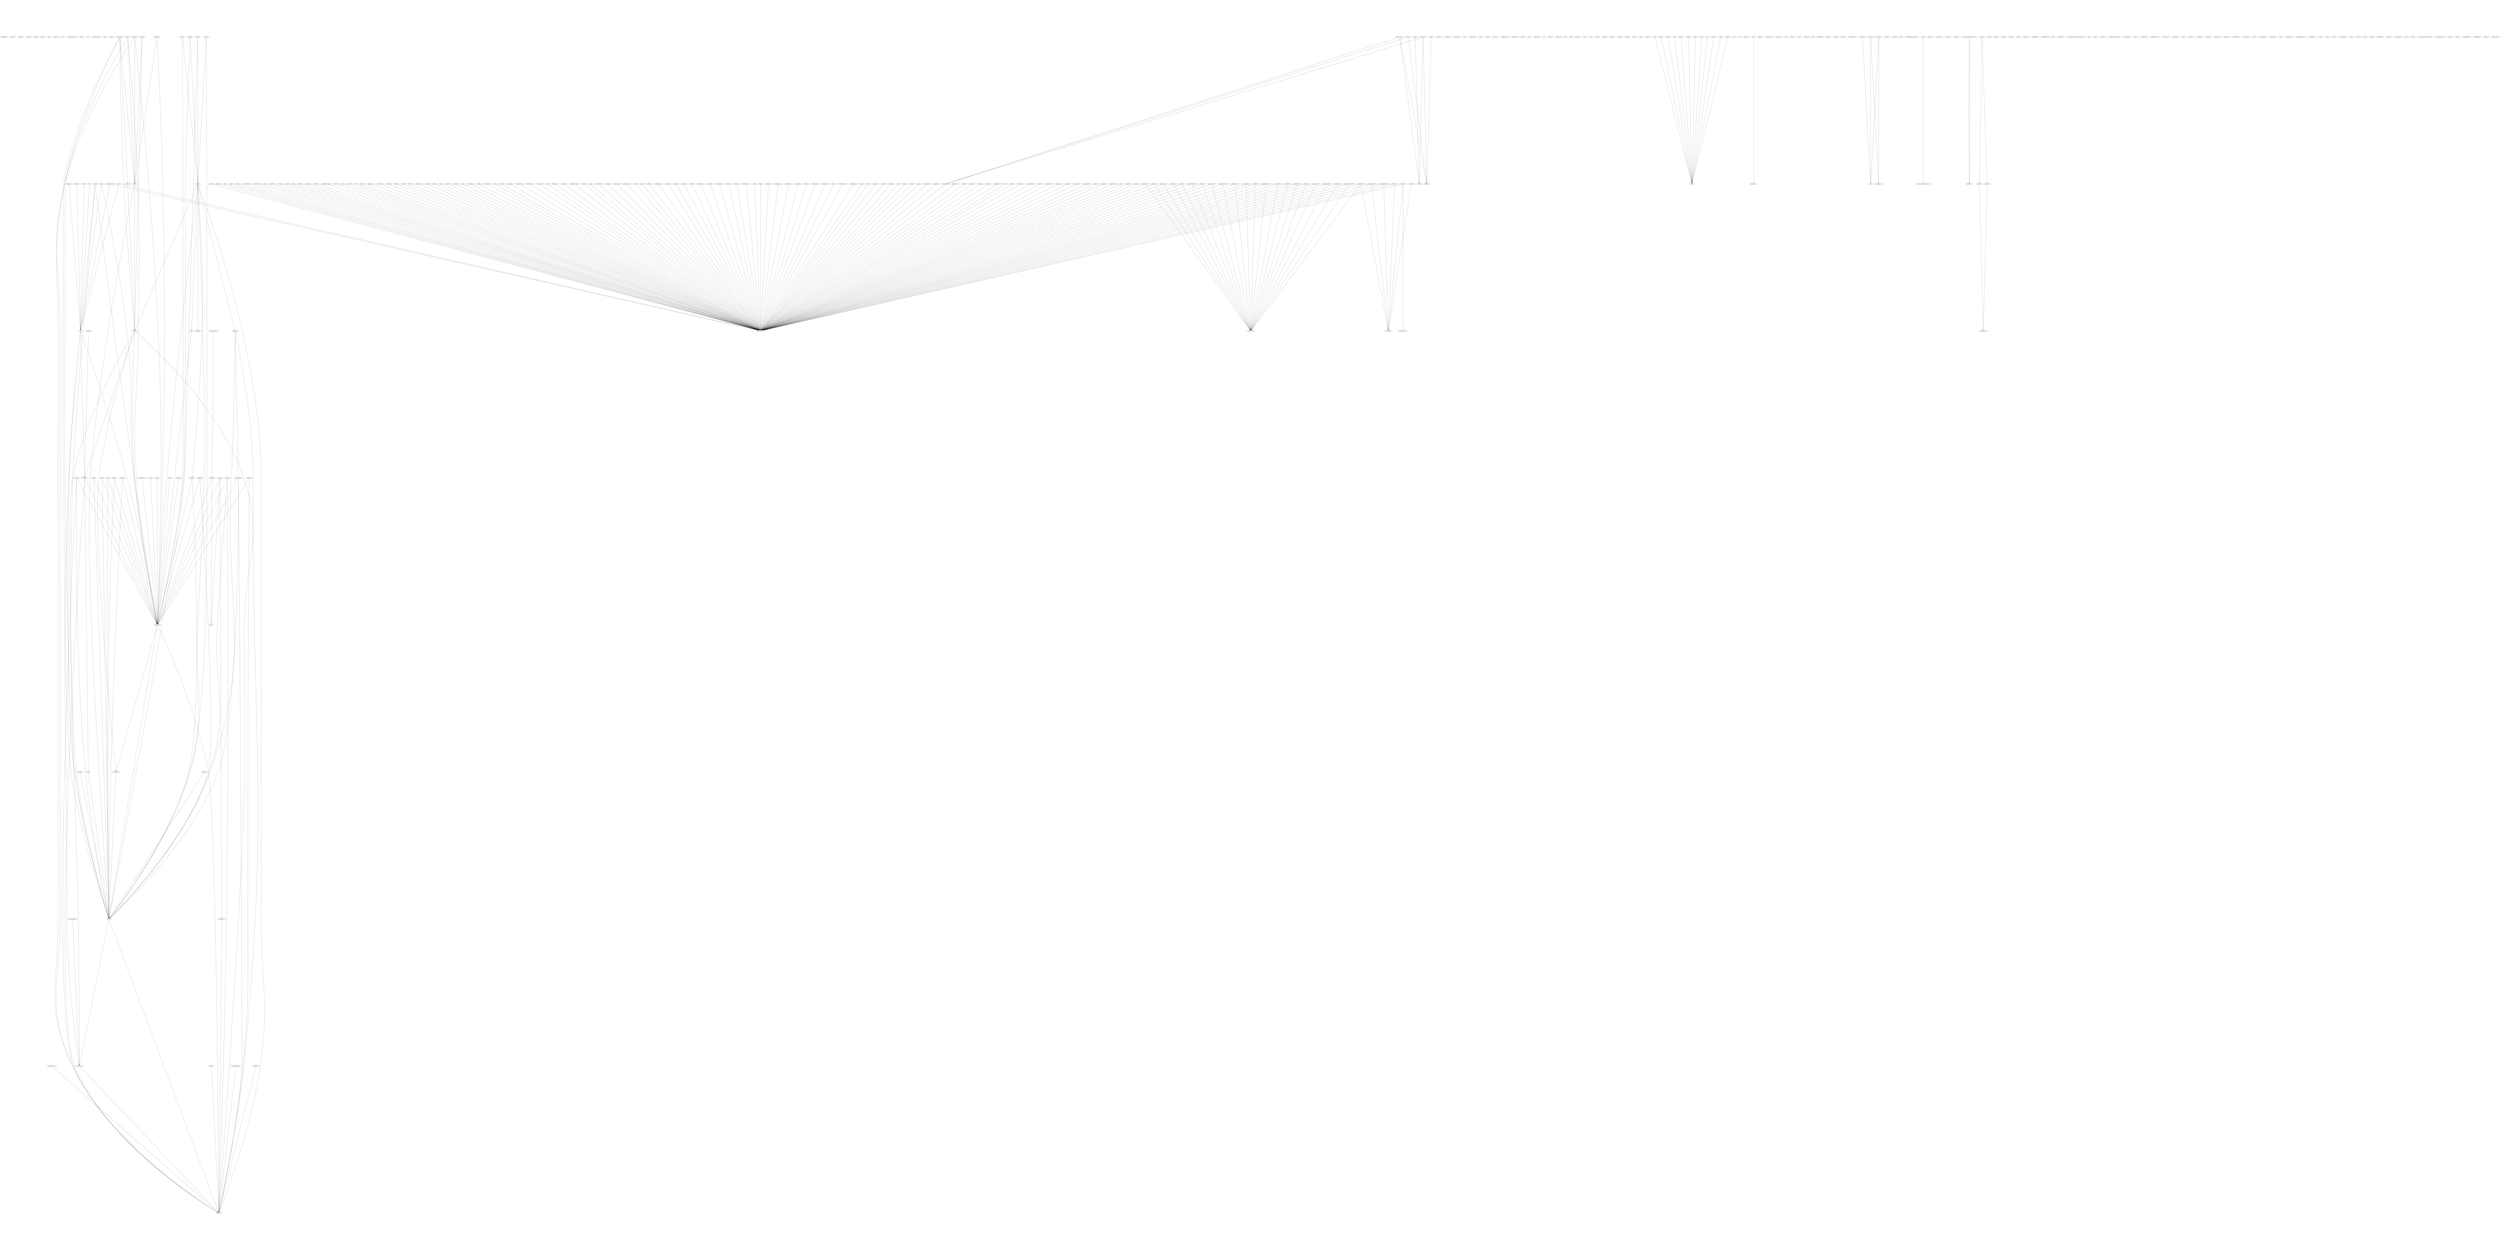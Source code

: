 digraph {

 graph [ratio = 0.5];
// node define
1[label="checkstack.c 0"];
2[label="instrtrace.c 0"];
3[label="addrmap.c 0"];
4[label="major_gc.c 0"];
5[label="weak.c 0"];
6[label="parsing.c 0"];
7[label="sak.c 0"];
8[label="compare.c 0"];
9[label="roots.c 0"];
10[label="frame_descriptors.c 0"];
11[label="memory.c 0"];
12[label="sys.c 0"];
13[label="clambda_checks.c 0"];
14[label="array.c 0"];
15[label="lexing.c 0"];
16[label="io.c 0"];
17[label="io.h 8"];
18[label="globroots.c 0"];
19[label="startup_aux.c 0"];
20[label="startup_byt.c 0"];
21[label="ints.c 0"];
22[label="backtrace_nat.c 0"];
23[label="interp.c 0"];
24[label="gc_ctrl.c 0"];
25[label="minor_gc.c 0"];
26[label="runtime_events.c 0"];
27[label="debugger.c 0"];
28[label="dynlink_nat.c 0"];
29[label="extern.c 0"];
30[label="meta.c 0"];
31[label="signals_nat.c 0"];
32[label="str.c 0"];
33[label="bigarray.c 0"];
34[label="fix_code.c 0"];
35[label="lf_skiplist.c 0"];
36[label="unix.c 0"];
37[label="fiber.c 0"];
38[label="platform.c 0"];
39[label="alloc.c 0"];
40[label="hash.c 0"];
41[label="fail_nat.c 0"];
42[label="callback.c 0"];
43[label="fail_byt.c 0"];
44[label="memprof.c 0"];
45[label="finalise.c 0"];
46[label="custom.c 0"];
47[label="floats.c 0"];
48[label="dynlink.c 0"];
49[label="main.c 0"];
50[label="prng.c 0"];
51[label="afl.c 0"];
52[label="backtrace.c 0"];
53[label="sync.c 0"];
54[label="sync_posix.h 1"];
55[label="skiplist.c 0"];
56[label="backtrace_byt.c 0"];
57[label="startup_nat.c 0"];
58[label="md5.c 0"];
59[label="printexc.c 0"];
60[label="misc.c 0"];
61[label="win32.c 0"];
62[label="codefrag.c 0"];
63[label="obj.c 0"];
64[label="shared_heap.c 0"];
65[label="intern.c 0"];
66[label="gc_stats.c 0"];
67[label="signals.c 0"];
68[label="domain.c 0"];
69[label="domainstate.ml.c 0"];
70[label="config.h 18"];
71[label="domainstate.mli.c 0"];
72[label="run_win32.c 0"];
73[label="run.h 3"];
74[label="run_common.h 2"];
75[label="run_unix.c 0"];
76[label="run_stubs.c 0"];
77[label="headernt.c 0"];
78[label="header.c 0"];
79[label="mkpar.c 0"];
80[label="defs.h 12"];
81[label="skeleton.c 0"];
82[label="lr0.c 0"];
83[label="warshall.c 0"];
84[label="closure.c 0"];
85[label="wstr.c 0"];
86[label="reader.c 0"];
87[label="error.c 0"];
88[label="lalr.c 0"];
89[label="verbose.c 0"];
90[label="output.c 0"];
91[label="symtab.c 0"];
92[label="runtime_events_consumer.c 0"];
93[label="runtime_events_consumer.h 1"];
94[label="realpath_unix.c 0"];
95[label="unixsupport.h 141"];
96[label="getgroups.c 0"];
97[label="sockopt_unix.c 0"];
98[label="socketaddr.h 22"];
99[label="errmsg_win32.c 0"];
100[label="winlist.c 0"];
101[label="winlist.h 3"];
102[label="ftruncate.c 0"];
103[label="dup_unix.c 0"];
104[label="shutdown_unix.c 0"];
105[label="gethost.c 0"];
106[label="stat_unix.c 0"];
107[label="cst2constr.h 6"];
108[label="nanosecond_stat.h 1"];
109[label="nice.c 0"];
110[label="mkfifo.c 0"];
111[label="getpeername_unix.c 0"];
112[label="mmap_unix.c 0"];
113[label="createprocess.c 0"];
114[label="readlink_unix.c 0"];
115[label="getpid_unix.c 0"];
116[label="getproto.c 0"];
117[label="addrofstr.c 0"];
118[label="socket_win32.c 0"];
119[label="channels_win32.c 0"];
120[label="close_win32.c 0"];
121[label="execve.c 0"];
122[label="shutdown_win32.c 0"];
123[label="sockopt_win32.c 0"];
124[label="gethostname.c 0"];
125[label="access.c 0"];
126[label="fork.c 0"];
127[label="listen_unix.c 0"];
128[label="getcwd.c 0"];
129[label="cst2constr.c 0"];
130[label="setgroups.c 0"];
131[label="execv.c 0"];
132[label="getpw.c 0"];
133[label="unixsupport_win32.c 0"];
134[label="execvp.c 0"];
135[label="gmtime.c 0"];
136[label="times_unix.c 0"];
137[label="stat_win32.c 0"];
138[label="listen_win32.c 0"];
139[label="winworker.c 0"];
140[label="winworker.h 3"];
141[label="windbug.h 4"];
142[label="symlink_win32.c 0"];
143[label="mmap_ba.c 0"];
144[label="system.c 0"];
145[label="pipe_unix.c 0"];
146[label="getsockname_unix.c 0"];
147[label="sendrecv_win32.c 0"];
148[label="write_unix.c 0"];
149[label="termios.c 0"];
150[label="realpath_win32.c 0"];
151[label="exit.c 0"];
152[label="putenv.c 0"];
153[label="symlink_unix.c 0"];
154[label="connect_win32.c 0"];
155[label="utimes_win32.c 0"];
156[label="nonblock.c 0"];
157[label="fsync.c 0"];
158[label="rename_win32.c 0"];
159[label="pipe_win32.c 0"];
160[label="lockf_unix.c 0"];
161[label="windbug.c 0"];
162[label="truncate_unix.c 0"];
163[label="rename_unix.c 0"];
164[label="readdir.c 0"];
165[label="strofaddr.c 0"];
166[label="socket_unix.c 0"];
167[label="sleep_win32.c 0"];
168[label="getuid.c 0"];
169[label="initgroups.c 0"];
170[label="getegid.c 0"];
171[label="setuid.c 0"];
172[label="getppid.c 0"];
173[label="mkdir.c 0"];
174[label="unlink.c 0"];
175[label="getsockname_win32.c 0"];
176[label="chroot.c 0"];
177[label="socketpair_unix.c 0"];
178[label="dup_win32.c 0"];
179[label="umask.c 0"];
180[label="getaddrinfo.c 0"];
181[label="accept_win32.c 0"];
182[label="link_win32.c 0"];
183[label="close_on.c 0"];
184[label="time.c 0"];
185[label="chdir.c 0"];
186[label="accept_unix.c 0"];
187[label="unixsupport_unix.c 0"];
188[label="select_win32.c 0"];
189[label="getserv.c 0"];
190[label="lseek_unix.c 0"];
191[label="fchmod.c 0"];
192[label="getnameinfo.c 0"];
193[label="gettimeofday_win32.c 0"];
194[label="socketaddr.c 0"];
195[label="dup2.c 0"];
196[label="setsid.c 0"];
197[label="link_unix.c 0"];
198[label="kill.c 0"];
199[label="chmod.c 0"];
200[label="lseek_win32.c 0"];
201[label="write_win32.c 0"];
202[label="rewinddir.c 0"];
203[label="getgid.c 0"];
204[label="opendir.c 0"];
205[label="fchown.c 0"];
206[label="isatty_win32.c 0"];
207[label="geteuid.c 0"];
208[label="itimer.c 0"];
209[label="chown.c 0"];
210[label="setgid.c 0"];
211[label="open_unix.c 0"];
212[label="alarm.c 0"];
213[label="channels_unix.c 0"];
214[label="read_win32.c 0"];
215[label="closedir.c 0"];
216[label="open_win32.c 0"];
217[label="socketpair_win32.c 0"];
218[label="fcntl.c 0"];
219[label="winwait.c 0"];
220[label="connect_unix.c 0"];
221[label="utimes_unix.c 0"];
222[label="getpeername_win32.c 0"];
223[label="getpid_win32.c 0"];
224[label="mmap_win32.c 0"];
225[label="errmsg_unix.c 0"];
226[label="wait.c 0"];
227[label="bind_win32.c 0"];
228[label="lockf_win32.c 0"];
229[label="sleep_unix.c 0"];
230[label="gettimeofday_unix.c 0"];
231[label="bind_unix.c 0"];
232[label="envir_win32.c 0"];
233[label="windir.c 0"];
234[label="rmdir.c 0"];
235[label="times_win32.c 0"];
236[label="select_unix.c 0"];
237[label="isatty_unix.c 0"];
238[label="envir_unix.c 0"];
239[label="truncate_win32.c 0"];
240[label="getgr.c 0"];
241[label="startup.c 0"];
242[label="spawn.c 0"];
243[label="getlogin.c 0"];
244[label="sendrecv_unix.c 0"];
245[label="readlink_win32.c 0"];
246[label="read_unix.c 0"];
247[label="cstringv.c 0"];
248[label="close_unix.c 0"];
249[label="strstubs.c 0"];
250[label="threads.h 2"];
251[label="st_posix.h 1"];
252[label="st_pthreads.h 2"];
253[label="st_win32.h 1"];
254[label="st_stubs.c 0"];
255[label="reverse.h 0"];
256[label="prims.h 0"];
257[label="atomic_refcount.h 0"];
258[label="camlatomic.h 4"];
259[label="instruct.h 0"];
260[label="dynlink.h 0"];
261[label="misc.h 24"];
262[label="custom.h 0"];
263[label="mlvalues.h 30"];
264[label="finalise.h 0"];
265[label="roots.h 5"];
266[label="domain.h 5"];
267[label="memprof.h 0"];
268[label="hooks.h 0"];
269[label="memory.h 4"];
270[label="skiplist.h 0"];
271[label="sync.h 0"];
272[label="backtrace.h 1"];
273[label="exec.h 2"];
274[label="printexc.h 0"];
275[label="domain_state.h 2"];
276[label="md5.h 0"];
277[label="compact.h 0"];
278[label="gc.h 1"];
279[label="platform.h 3"];
280[label="signals.h 1"];
281[label="gc_stats.h 1"];
282[label="startup.h 0"];
283[label="startup_aux.h 1"];
284[label="shared_heap.h 0"];
285[label="codefrag.h 0"];
286[label="frame_descriptors.h 0"];
287[label="intext.h 0"];
288[label="compare.h 0"];
289[label="osdeps.h 0"];
290[label="major_gc.h 1"];
291[label="addrmap.h 0"];
292[label="instrtrace.h 0"];
293[label="backtrace_prim.h 0"];
294[label="weak.h 0"];
295[label="globroots.h 0"];
296[label="stack.h 0"];
297[label="sizeclasses.h 0"];
298[label="sys.h 1"];
299[label="minor_gc.h 1"];
300[label="bigarray.h 0"];
301[label="debugger.h 0"];
302[label="address_class.h 1"];
303[label="runtime_events.h 0"];
304[label="gc_ctrl.h 0"];
305[label="interp.h 0"];
306[label="callback.h 0"];
307[label="hash.h 0"];
308[label="alloc.h 0"];
309[label="lf_skiplist.h 0"];
310[label="fail.h 0"];
311[label="fiber.h 0"];
312[label="fix_code.h 0"];
313[label="winsupport.h 0"];
314[label="globrootsprim.c 0"];
315[label="test_c_thread_register_cstubs.c 0"];
316[label="puts.c 0"];
317[label="test.ml_stub.c 0"];
318[label="recommended_domain_count_cstubs.c 0"];
319[label="stubs.c 0"];
320[label="test.c 0"];
321[label="polling.c 0"];
322[label="factorial.c 0"];
323[label="minor_no_postpone_stub.c 0"];
324[label="stack_realloc_.c 0"];
325[label="c_call_.c 0"];
326[label="fp_backtrace.c 0"];
327[label="backtrace_c_exn_.c 0"];
328[label="curses_stubs.c 0"];
329[label="constprop.ml.c 0"];
330[label="sigint.c 0"];
331[label="stub_test.c 0"];
332[label="mainimmed.c 0"];
333[label="mainarith.c 0"];
334[label="bigarrcstub.c 0"];
335[label="bigarrfstub.c 0"];
336[label="test_common.h 0"];
337[label="test_common.c 0"];
338[label="entry.c 0"];
339[label="manyargsprim.c 0"];
340[label="stack_walker.c 0"];
341[label="hello.c 0"];
342[label="minor_named_.c 0"];
343[label="test_signalhandler_.c 0"];
344[label="nested_fiber_.c 0"];
345[label="test4_.c 0"];
346[label="test1_.c 0"];
347[label="test5_.c 0"];
348[label="stack_overflow_.c 0"];
349[label="test2_.c 0"];
350[label="test6_.c 0"];
351[label="test7_.c 0"];
352[label="test3_.c 0"];
353[label="callbackprim.c 0"];
354[label="intextaux.c 0"];
355[label="intextaux_par.c 0"];
356[label="stub1.c 0"];
357[label="stub2.c 0"];
358[label="test_c_thread_has_lock_cstubs.c 0"];
359[label="alloc_async_stubs.c 0"];
360[label="cmmain.c 0"];
361[label="cmstub.c 0"];
362[label="custom_finalize.c 0"];
363[label="fd_of_channel.c 0"];
364[label="fakeclock.c 0"];
365[label="fdstatus_aux.c 0"];


16 -> 17;
27 -> 17;
34 -> 17;
61 -> 17;
119 -> 17;
157 -> 17;
276 -> 17;
287 -> 17;
53 -> 54;
69 -> 70;
267 -> 70;
270 -> 70;
261 -> 70;
263 -> 70;
277 -> 70;
266 -> 70;
284 -> 70;
286 -> 70;
283 -> 70;
269 -> 70;
300 -> 70;
302 -> 70;
299 -> 70;
258 -> 70;
279 -> 70;
309 -> 70;
312 -> 70;
72 -> 73;
75 -> 73;
76 -> 73;
72 -> 74;
75 -> 74;
79 -> 80;
81 -> 80;
82 -> 80;
83 -> 80;
84 -> 80;
86 -> 80;
49 -> 80;
87 -> 80;
88 -> 80;
89 -> 80;
90 -> 80;
91 -> 80;
319 -> 93;
94 -> 95;
96 -> 95;
97 -> 95;
99 -> 95;
102 -> 95;
103 -> 95;
104 -> 95;
105 -> 95;
106 -> 95;
109 -> 95;
110 -> 95;
111 -> 95;
112 -> 95;
113 -> 95;
114 -> 95;
115 -> 95;
116 -> 95;
117 -> 95;
118 -> 95;
119 -> 95;
120 -> 95;
121 -> 95;
122 -> 95;
123 -> 95;
124 -> 95;
125 -> 95;
126 -> 95;
127 -> 95;
128 -> 95;
130 -> 95;
131 -> 95;
132 -> 95;
133 -> 95;
134 -> 95;
135 -> 95;
136 -> 95;
137 -> 95;
138 -> 95;
142 -> 95;
144 -> 95;
145 -> 95;
146 -> 95;
147 -> 95;
148 -> 95;
149 -> 95;
150 -> 95;
151 -> 95;
152 -> 95;
153 -> 95;
154 -> 95;
155 -> 95;
156 -> 95;
157 -> 95;
158 -> 95;
159 -> 95;
160 -> 95;
162 -> 95;
163 -> 95;
164 -> 95;
165 -> 95;
166 -> 95;
167 -> 95;
168 -> 95;
169 -> 95;
170 -> 95;
171 -> 95;
172 -> 95;
173 -> 95;
174 -> 95;
175 -> 95;
176 -> 95;
177 -> 95;
178 -> 95;
179 -> 95;
180 -> 95;
181 -> 95;
182 -> 95;
183 -> 95;
184 -> 95;
185 -> 95;
186 -> 95;
187 -> 95;
189 -> 95;
190 -> 95;
191 -> 95;
192 -> 95;
193 -> 95;
194 -> 95;
195 -> 95;
196 -> 95;
197 -> 95;
198 -> 95;
199 -> 95;
200 -> 95;
201 -> 95;
202 -> 95;
203 -> 95;
204 -> 95;
205 -> 95;
206 -> 95;
207 -> 95;
208 -> 95;
209 -> 95;
210 -> 95;
211 -> 95;
212 -> 95;
213 -> 95;
214 -> 95;
215 -> 95;
216 -> 95;
217 -> 95;
218 -> 95;
140 -> 95;
219 -> 95;
220 -> 95;
221 -> 95;
222 -> 95;
223 -> 95;
224 -> 95;
225 -> 95;
226 -> 95;
227 -> 95;
228 -> 95;
229 -> 95;
230 -> 95;
231 -> 95;
233 -> 95;
234 -> 95;
235 -> 95;
236 -> 95;
237 -> 95;
239 -> 95;
240 -> 95;
242 -> 95;
243 -> 95;
67 -> 95;
244 -> 95;
245 -> 95;
246 -> 95;
247 -> 95;
248 -> 95;
97 -> 98;
105 -> 98;
111 -> 98;
117 -> 98;
123 -> 98;
146 -> 98;
147 -> 98;
154 -> 98;
165 -> 98;
175 -> 98;
180 -> 98;
181 -> 98;
186 -> 98;
192 -> 98;
194 -> 98;
213 -> 98;
217 -> 98;
220 -> 98;
222 -> 98;
227 -> 98;
231 -> 98;
244 -> 98;
100 -> 101;
139 -> 101;
188 -> 101;
106 -> 107;
129 -> 107;
133 -> 107;
137 -> 107;
180 -> 107;
187 -> 107;
106 -> 108;
139 -> 140;
188 -> 140;
241 -> 140;
139 -> 141;
161 -> 141;
188 -> 141;
241 -> 141;
315 -> 250;
315 -> 250;
254 -> 251;
251 -> 252;
253 -> 252;
254 -> 253;
257 -> 258;
261 -> 258;
266 -> 258;
17 -> 258;
260 -> 261;
268 -> 261;
274 -> 261;
263 -> 261;
277 -> 261;
280 -> 261;
284 -> 261;
265 -> 261;
287 -> 261;
289 -> 261;
292 -> 261;
17 -> 261;
298 -> 261;
269 -> 261;
301 -> 261;
302 -> 261;
299 -> 261;
275 -> 261;
304 -> 261;
305 -> 261;
308 -> 261;
310 -> 261;
311 -> 261;
312 -> 261;
262 -> 263;
267 -> 263;
271 -> 263;
272 -> 263;
274 -> 263;
276 -> 263;
277 -> 263;
278 -> 263;
266 -> 263;
280 -> 263;
282 -> 263;
287 -> 263;
291 -> 263;
292 -> 263;
294 -> 263;
295 -> 263;
17 -> 263;
269 -> 263;
300 -> 263;
301 -> 263;
302 -> 263;
303 -> 263;
305 -> 263;
306 -> 263;
279 -> 263;
307 -> 263;
308 -> 263;
310 -> 263;
311 -> 263;
312 -> 263;
264 -> 265;
267 -> 265;
284 -> 265;
295 -> 265;
311 -> 265;
264 -> 266;
281 -> 266;
284 -> 266;
265 -> 266;
269 -> 266;
268 -> 269;
289 -> 269;
294 -> 269;
306 -> 269;
293 -> 272;
272 -> 273;
282 -> 273;
263 -> 275;
266 -> 275;
269 -> 278;
266 -> 279;
285 -> 279;
17 -> 279;
269 -> 280;
284 -> 281;
282 -> 283;
269 -> 290;
279 -> 298;
269 -> 299;
299 -> 302;

}